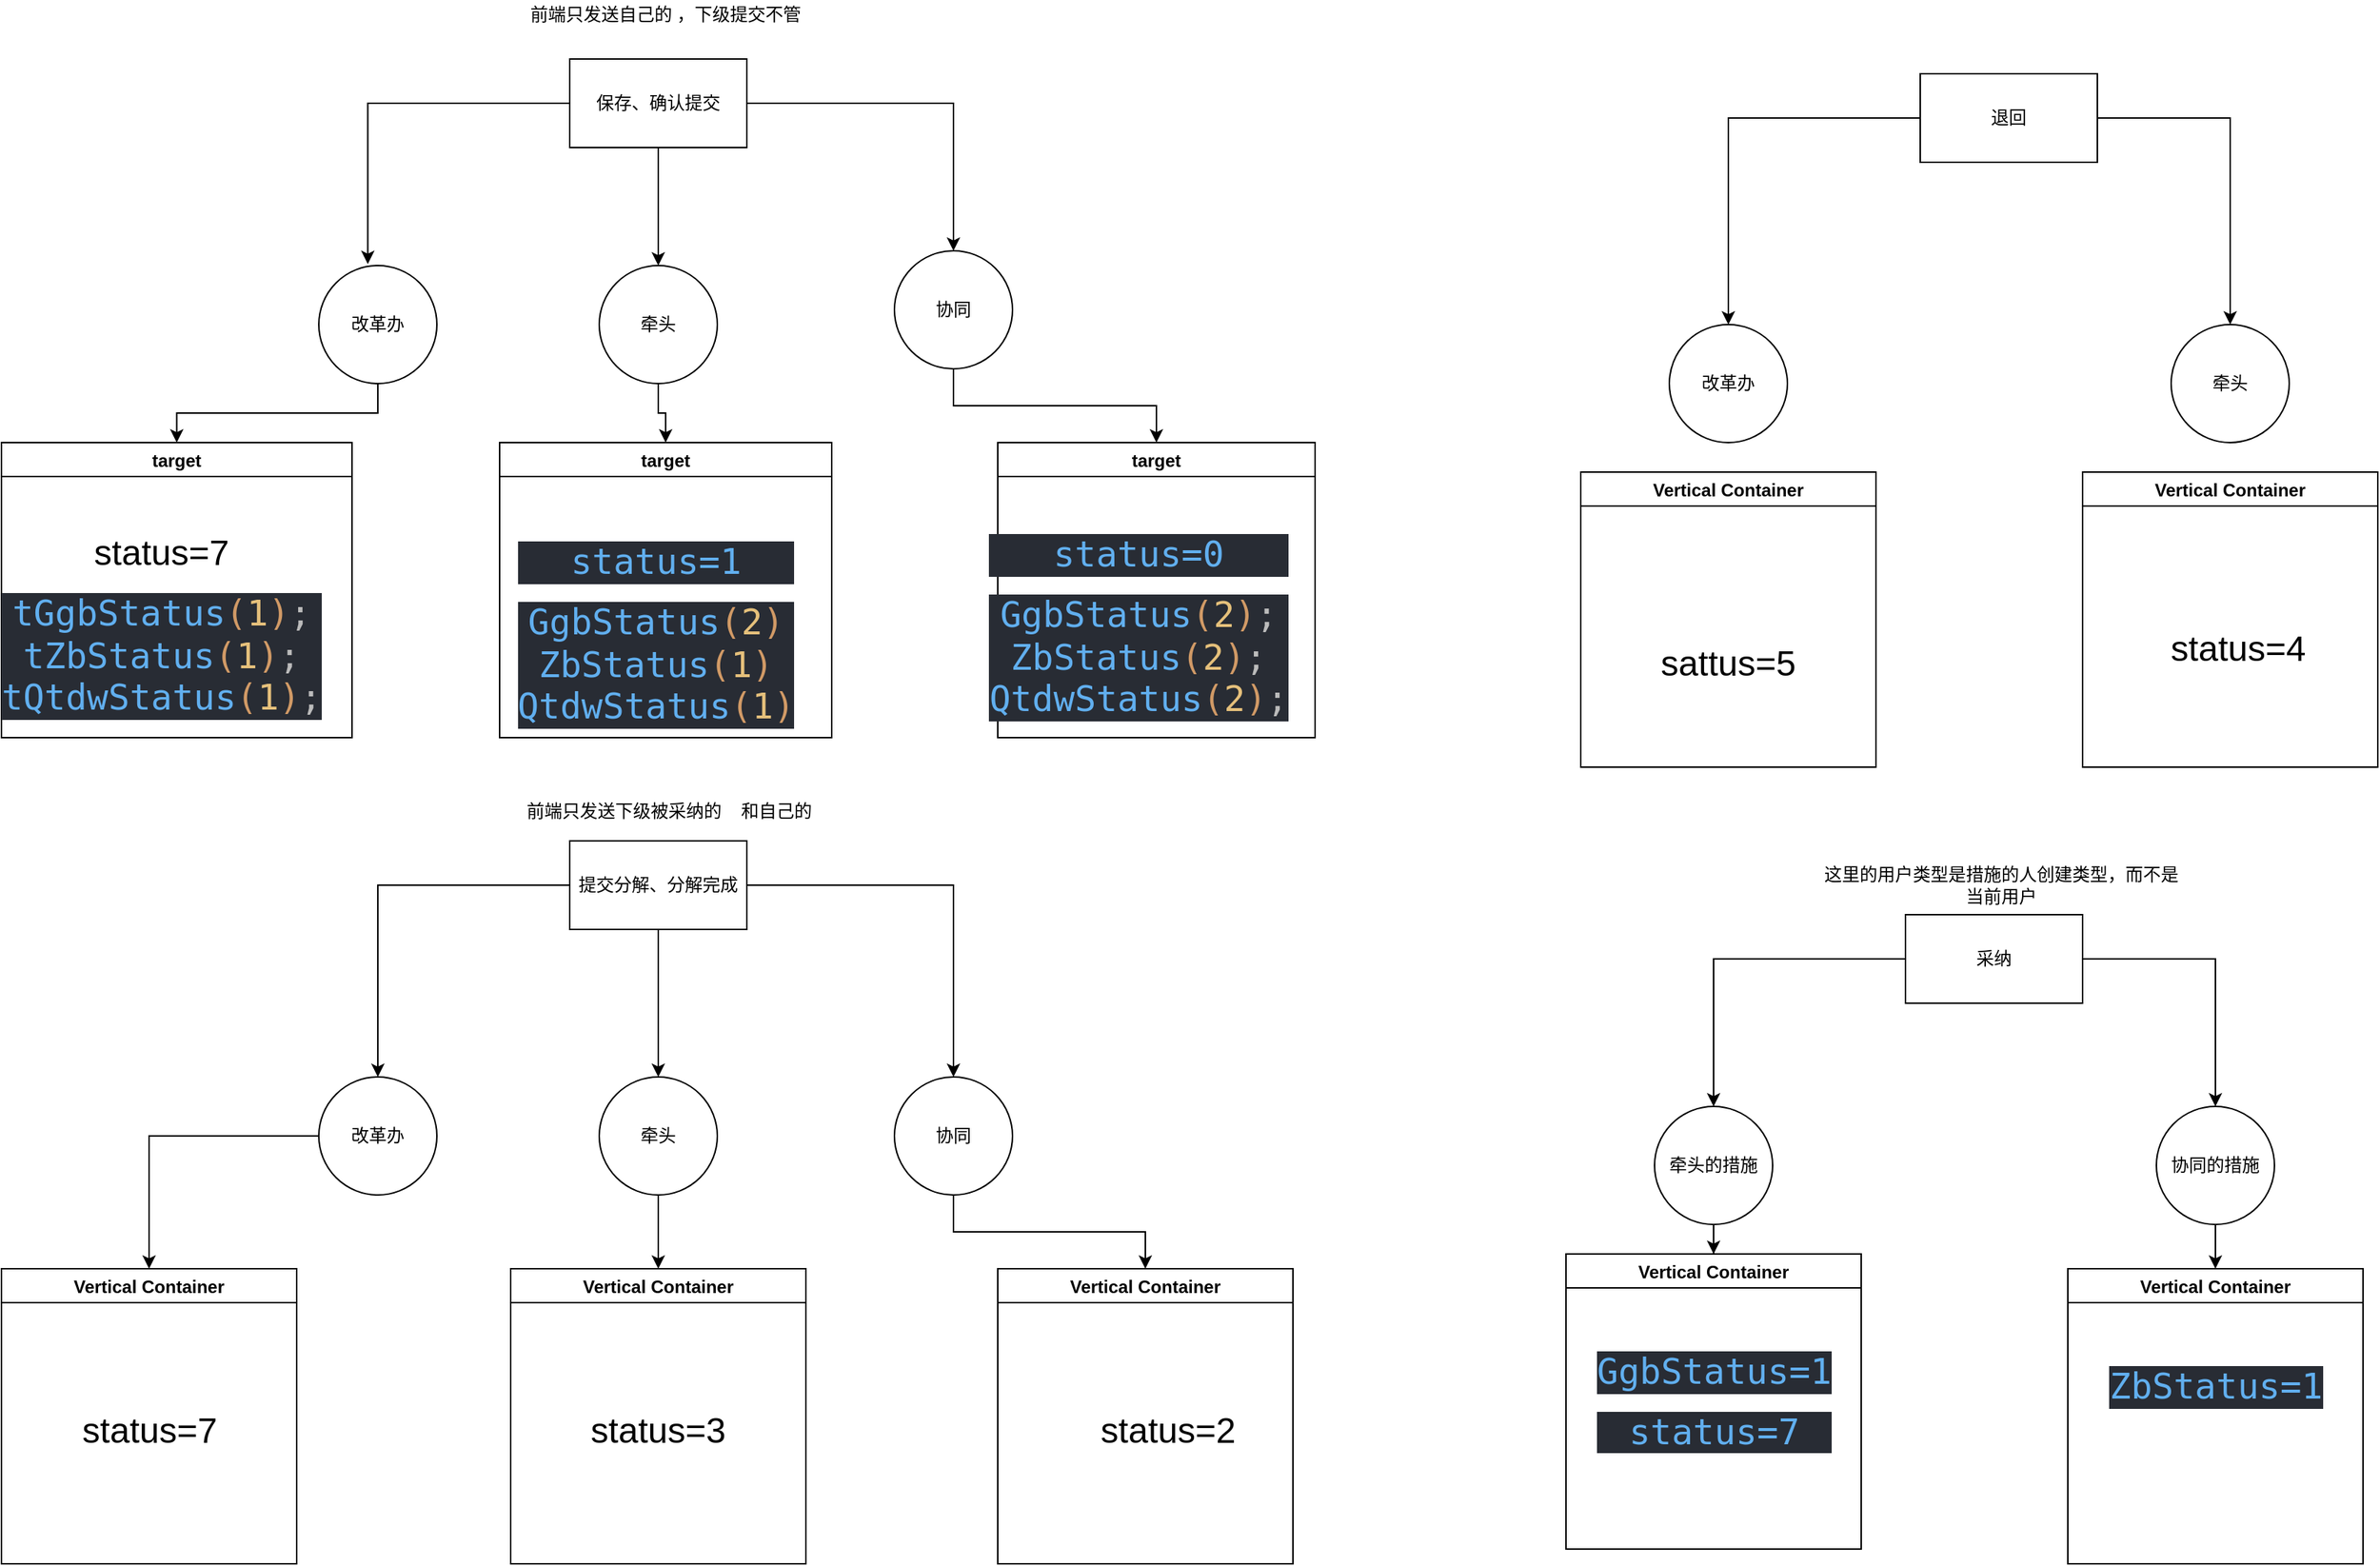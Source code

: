 <mxfile version="14.7.10" type="github">
  <diagram name="Page-1" id="2a216829-ef6e-dabb-86c1-c78162f3ba2b">
    <mxGraphModel dx="1955" dy="934" grid="1" gridSize="10" guides="1" tooltips="1" connect="1" arrows="1" fold="1" page="1" pageScale="1" pageWidth="850" pageHeight="1100" background="none" math="0" shadow="0">
      <root>
        <mxCell id="0" />
        <mxCell id="1" parent="0" />
        <mxCell id="88vDTYBA_JWGL3lznaFL-3" style="edgeStyle=orthogonalEdgeStyle;rounded=0;orthogonalLoop=1;jettySize=auto;html=1;entryX=0.5;entryY=0;entryDx=0;entryDy=0;" edge="1" parent="1" source="88vDTYBA_JWGL3lznaFL-1" target="88vDTYBA_JWGL3lznaFL-6">
          <mxGeometry relative="1" as="geometry">
            <mxPoint x="495" y="170" as="targetPoint" />
          </mxGeometry>
        </mxCell>
        <mxCell id="88vDTYBA_JWGL3lznaFL-4" style="edgeStyle=orthogonalEdgeStyle;rounded=0;orthogonalLoop=1;jettySize=auto;html=1;entryX=0.5;entryY=0;entryDx=0;entryDy=0;" edge="1" parent="1" source="88vDTYBA_JWGL3lznaFL-1" target="88vDTYBA_JWGL3lznaFL-7">
          <mxGeometry relative="1" as="geometry">
            <mxPoint x="555" y="170" as="targetPoint" />
          </mxGeometry>
        </mxCell>
        <mxCell id="88vDTYBA_JWGL3lznaFL-8" style="edgeStyle=orthogonalEdgeStyle;rounded=0;orthogonalLoop=1;jettySize=auto;html=1;entryX=0.415;entryY=-0.013;entryDx=0;entryDy=0;entryPerimeter=0;" edge="1" parent="1" source="88vDTYBA_JWGL3lznaFL-1" target="88vDTYBA_JWGL3lznaFL-5">
          <mxGeometry relative="1" as="geometry" />
        </mxCell>
        <mxCell id="88vDTYBA_JWGL3lznaFL-1" value="保存、确认提交" style="rounded=0;whiteSpace=wrap;html=1;" vertex="1" parent="1">
          <mxGeometry x="435" y="40" width="120" height="60" as="geometry" />
        </mxCell>
        <mxCell id="88vDTYBA_JWGL3lznaFL-13" style="edgeStyle=orthogonalEdgeStyle;rounded=0;orthogonalLoop=1;jettySize=auto;html=1;" edge="1" parent="1" source="88vDTYBA_JWGL3lznaFL-5" target="88vDTYBA_JWGL3lznaFL-10">
          <mxGeometry relative="1" as="geometry" />
        </mxCell>
        <mxCell id="88vDTYBA_JWGL3lznaFL-5" value="改革办" style="ellipse;whiteSpace=wrap;html=1;aspect=fixed;" vertex="1" parent="1">
          <mxGeometry x="265" y="180" width="80" height="80" as="geometry" />
        </mxCell>
        <mxCell id="88vDTYBA_JWGL3lznaFL-15" style="edgeStyle=orthogonalEdgeStyle;rounded=0;orthogonalLoop=1;jettySize=auto;html=1;entryX=0.5;entryY=0;entryDx=0;entryDy=0;" edge="1" parent="1" source="88vDTYBA_JWGL3lznaFL-6" target="88vDTYBA_JWGL3lznaFL-14">
          <mxGeometry relative="1" as="geometry" />
        </mxCell>
        <mxCell id="88vDTYBA_JWGL3lznaFL-6" value="牵头" style="ellipse;whiteSpace=wrap;html=1;aspect=fixed;" vertex="1" parent="1">
          <mxGeometry x="455" y="180" width="80" height="80" as="geometry" />
        </mxCell>
        <mxCell id="88vDTYBA_JWGL3lznaFL-20" style="edgeStyle=orthogonalEdgeStyle;rounded=0;orthogonalLoop=1;jettySize=auto;html=1;entryX=0.5;entryY=0;entryDx=0;entryDy=0;" edge="1" parent="1" source="88vDTYBA_JWGL3lznaFL-7" target="88vDTYBA_JWGL3lznaFL-19">
          <mxGeometry relative="1" as="geometry" />
        </mxCell>
        <mxCell id="88vDTYBA_JWGL3lznaFL-7" value="协同" style="ellipse;whiteSpace=wrap;html=1;aspect=fixed;" vertex="1" parent="1">
          <mxGeometry x="655" y="170" width="80" height="80" as="geometry" />
        </mxCell>
        <mxCell id="88vDTYBA_JWGL3lznaFL-10" value="target" style="swimlane;" vertex="1" parent="1">
          <mxGeometry x="50" y="300" width="237.5" height="200" as="geometry" />
        </mxCell>
        <mxCell id="88vDTYBA_JWGL3lznaFL-12" value="&lt;font style=&quot;font-size: 24px&quot;&gt;status=7&lt;br&gt;&lt;/font&gt;&lt;pre style=&quot;background-color: rgb(40 , 44 , 52) ; font-family: &amp;#34;jetbrains mono&amp;#34; , monospace&quot;&gt;&lt;pre style=&quot;font-family: &amp;#34;jetbrains mono&amp;#34; , monospace&quot;&gt;&lt;font style=&quot;font-size: 24px&quot;&gt;&lt;span style=&quot;color: rgb(97 , 175 , 239)&quot;&gt;tGgbStatus&lt;/span&gt;&lt;span style=&quot;color: rgb(209 , 154 , 102)&quot;&gt;(&lt;/span&gt;&lt;font color=&quot;#e5c07b&quot;&gt;1&lt;/font&gt;&lt;span style=&quot;color: rgb(209 , 154 , 102)&quot;&gt;)&lt;/span&gt;&lt;font color=&quot;#bbbbbb&quot;&gt;;&lt;br&gt;&lt;/font&gt;&lt;span style=&quot;color: rgb(97 , 175 , 239)&quot;&gt;tZbStatus&lt;/span&gt;&lt;span style=&quot;color: rgb(209 , 154 , 102)&quot;&gt;(&lt;/span&gt;&lt;font color=&quot;#e5c07b&quot;&gt;1&lt;/font&gt;&lt;span style=&quot;color: rgb(209 , 154 , 102)&quot;&gt;)&lt;/span&gt;&lt;font color=&quot;#bbbbbb&quot;&gt;;&lt;br&gt;&lt;/font&gt;&lt;span style=&quot;color: rgb(97 , 175 , 239)&quot;&gt;tQtdwStatus&lt;/span&gt;&lt;span style=&quot;color: rgb(209 , 154 , 102)&quot;&gt;(&lt;/span&gt;&lt;font color=&quot;#e5c07b&quot;&gt;1&lt;/font&gt;&lt;span style=&quot;color: rgb(209 , 154 , 102)&quot;&gt;)&lt;/span&gt;&lt;font color=&quot;#bbbbbb&quot;&gt;;&lt;/font&gt;&lt;/font&gt;&lt;/pre&gt;&lt;/pre&gt;" style="text;html=1;align=center;verticalAlign=middle;resizable=0;points=[];autosize=1;strokeColor=none;" vertex="1" parent="88vDTYBA_JWGL3lznaFL-10">
          <mxGeometry x="7.5" y="80" width="200" height="100" as="geometry" />
        </mxCell>
        <mxCell id="88vDTYBA_JWGL3lznaFL-11" value="前端只发送自己的 ，下级提交不管" style="text;html=1;strokeColor=none;fillColor=none;align=center;verticalAlign=middle;whiteSpace=wrap;rounded=0;" vertex="1" parent="1">
          <mxGeometry x="365" width="270" height="20" as="geometry" />
        </mxCell>
        <mxCell id="88vDTYBA_JWGL3lznaFL-14" value="target" style="swimlane;" vertex="1" parent="1">
          <mxGeometry x="387.5" y="300" width="225" height="200" as="geometry" />
        </mxCell>
        <mxCell id="88vDTYBA_JWGL3lznaFL-17" value="&lt;pre style=&quot;background-color: rgb(40 , 44 , 52) ; color: rgb(187 , 187 , 187) ; font-family: &amp;#34;jetbrains mono&amp;#34; , monospace&quot;&gt;&lt;span style=&quot;color: rgb(97 , 175 , 239)&quot;&gt;&lt;font style=&quot;font-size: 24px&quot;&gt;status=1&lt;/font&gt;&lt;/span&gt;&lt;/pre&gt;&lt;pre style=&quot;background-color: rgb(40 , 44 , 52) ; font-family: &amp;#34;jetbrains mono&amp;#34; , monospace&quot;&gt;&lt;font style=&quot;font-size: 24px&quot;&gt;&lt;span style=&quot;color: rgb(97 , 175 , 239)&quot;&gt;GgbStatus&lt;/span&gt;&lt;span style=&quot;color: rgb(209 , 154 , 102)&quot;&gt;(&lt;/span&gt;&lt;font color=&quot;#e5c07b&quot;&gt;2&lt;/font&gt;&lt;span style=&quot;color: rgb(209 , 154 , 102)&quot;&gt;)&lt;/span&gt;&lt;font color=&quot;#bbbbbb&quot;&gt;&lt;br&gt;&lt;/font&gt;&lt;span style=&quot;color: rgb(97 , 175 , 239)&quot;&gt;ZbStatus&lt;/span&gt;&lt;span style=&quot;color: rgb(209 , 154 , 102)&quot;&gt;(&lt;/span&gt;&lt;font color=&quot;#e5c07b&quot;&gt;1&lt;/font&gt;&lt;span style=&quot;color: rgb(209 , 154 , 102)&quot;&gt;)&lt;/span&gt;&lt;font color=&quot;#bbbbbb&quot;&gt;&lt;br&gt;&lt;/font&gt;&lt;span style=&quot;color: rgb(97 , 175 , 239)&quot;&gt;QtdwStatus&lt;/span&gt;&lt;span style=&quot;color: rgb(209 , 154 , 102)&quot;&gt;(&lt;/span&gt;&lt;font color=&quot;#e5c07b&quot;&gt;1&lt;/font&gt;&lt;span style=&quot;color: rgb(209 , 154 , 102)&quot;&gt;)&lt;/span&gt;&lt;/font&gt;&lt;/pre&gt;" style="text;html=1;align=center;verticalAlign=middle;resizable=0;points=[];autosize=1;strokeColor=none;" vertex="1" parent="88vDTYBA_JWGL3lznaFL-14">
          <mxGeometry x="20" y="70" width="170" height="120" as="geometry" />
        </mxCell>
        <mxCell id="88vDTYBA_JWGL3lznaFL-19" value="target" style="swimlane;startSize=23;" vertex="1" parent="1">
          <mxGeometry x="725" y="300" width="215" height="200" as="geometry" />
        </mxCell>
        <mxCell id="88vDTYBA_JWGL3lznaFL-21" value="&lt;pre style=&quot;background-color: rgb(40 , 44 , 52) ; color: rgb(187 , 187 , 187) ; font-family: &amp;#34;jetbrains mono&amp;#34; , monospace&quot;&gt;&lt;span style=&quot;color: rgb(97 , 175 , 239)&quot;&gt;&lt;font style=&quot;font-size: 24px&quot;&gt;status=0&lt;/font&gt;&lt;/span&gt;&lt;/pre&gt;&lt;pre style=&quot;background-color: rgb(40 , 44 , 52) ; font-family: &amp;#34;jetbrains mono&amp;#34; , monospace&quot;&gt;&lt;font style=&quot;font-size: 24px&quot;&gt;&lt;span style=&quot;color: rgb(97 , 175 , 239)&quot;&gt;GgbStatus&lt;/span&gt;&lt;span style=&quot;color: rgb(209 , 154 , 102)&quot;&gt;(&lt;/span&gt;&lt;font color=&quot;#e5c07b&quot;&gt;2&lt;/font&gt;&lt;span style=&quot;color: rgb(209 , 154 , 102)&quot;&gt;)&lt;/span&gt;&lt;font color=&quot;#bbbbbb&quot;&gt;;&lt;br&gt;&lt;/font&gt;&lt;span style=&quot;color: rgb(97 , 175 , 239)&quot;&gt;ZbStatus&lt;/span&gt;&lt;span style=&quot;color: rgb(209 , 154 , 102)&quot;&gt;(&lt;/span&gt;&lt;font color=&quot;#e5c07b&quot;&gt;2&lt;/font&gt;&lt;span style=&quot;color: rgb(209 , 154 , 102)&quot;&gt;)&lt;/span&gt;&lt;font color=&quot;#bbbbbb&quot;&gt;;&lt;br&gt;&lt;/font&gt;&lt;span style=&quot;color: rgb(97 , 175 , 239)&quot;&gt;QtdwStatus&lt;/span&gt;&lt;span style=&quot;color: rgb(209 , 154 , 102)&quot;&gt;(&lt;/span&gt;&lt;font color=&quot;#e5c07b&quot;&gt;2&lt;/font&gt;&lt;span style=&quot;color: rgb(209 , 154 , 102)&quot;&gt;)&lt;/span&gt;&lt;font color=&quot;#bbbbbb&quot;&gt;;&lt;/font&gt;&lt;/font&gt;&lt;/pre&gt;" style="text;html=1;align=center;verticalAlign=middle;resizable=0;points=[];autosize=1;strokeColor=none;" vertex="1" parent="88vDTYBA_JWGL3lznaFL-19">
          <mxGeometry x="5" y="65" width="180" height="120" as="geometry" />
        </mxCell>
        <mxCell id="88vDTYBA_JWGL3lznaFL-26" style="edgeStyle=orthogonalEdgeStyle;rounded=0;orthogonalLoop=1;jettySize=auto;html=1;entryX=0.5;entryY=0;entryDx=0;entryDy=0;" edge="1" parent="1" source="88vDTYBA_JWGL3lznaFL-22" target="88vDTYBA_JWGL3lznaFL-24">
          <mxGeometry relative="1" as="geometry" />
        </mxCell>
        <mxCell id="88vDTYBA_JWGL3lznaFL-27" style="edgeStyle=orthogonalEdgeStyle;rounded=0;orthogonalLoop=1;jettySize=auto;html=1;entryX=0.5;entryY=0;entryDx=0;entryDy=0;" edge="1" parent="1" source="88vDTYBA_JWGL3lznaFL-22" target="88vDTYBA_JWGL3lznaFL-23">
          <mxGeometry relative="1" as="geometry" />
        </mxCell>
        <mxCell id="88vDTYBA_JWGL3lznaFL-28" style="edgeStyle=orthogonalEdgeStyle;rounded=0;orthogonalLoop=1;jettySize=auto;html=1;entryX=0.5;entryY=0;entryDx=0;entryDy=0;" edge="1" parent="1" source="88vDTYBA_JWGL3lznaFL-22" target="88vDTYBA_JWGL3lznaFL-25">
          <mxGeometry relative="1" as="geometry">
            <mxPoint x="695" y="678" as="targetPoint" />
          </mxGeometry>
        </mxCell>
        <mxCell id="88vDTYBA_JWGL3lznaFL-22" value="提交分解、分解完成" style="rounded=0;whiteSpace=wrap;html=1;" vertex="1" parent="1">
          <mxGeometry x="435" y="570" width="120" height="60" as="geometry" />
        </mxCell>
        <mxCell id="88vDTYBA_JWGL3lznaFL-33" style="edgeStyle=orthogonalEdgeStyle;rounded=0;orthogonalLoop=1;jettySize=auto;html=1;" edge="1" parent="1" source="88vDTYBA_JWGL3lznaFL-23" target="88vDTYBA_JWGL3lznaFL-30">
          <mxGeometry relative="1" as="geometry" />
        </mxCell>
        <mxCell id="88vDTYBA_JWGL3lznaFL-23" value="改革办" style="ellipse;whiteSpace=wrap;html=1;aspect=fixed;" vertex="1" parent="1">
          <mxGeometry x="265" y="730" width="80" height="80" as="geometry" />
        </mxCell>
        <mxCell id="88vDTYBA_JWGL3lznaFL-34" style="edgeStyle=orthogonalEdgeStyle;rounded=0;orthogonalLoop=1;jettySize=auto;html=1;entryX=0.5;entryY=0;entryDx=0;entryDy=0;" edge="1" parent="1" source="88vDTYBA_JWGL3lznaFL-24" target="88vDTYBA_JWGL3lznaFL-31">
          <mxGeometry relative="1" as="geometry" />
        </mxCell>
        <mxCell id="88vDTYBA_JWGL3lznaFL-24" value="牵头" style="ellipse;whiteSpace=wrap;html=1;aspect=fixed;" vertex="1" parent="1">
          <mxGeometry x="455" y="730" width="80" height="80" as="geometry" />
        </mxCell>
        <mxCell id="88vDTYBA_JWGL3lznaFL-35" style="edgeStyle=orthogonalEdgeStyle;rounded=0;orthogonalLoop=1;jettySize=auto;html=1;entryX=0.5;entryY=0;entryDx=0;entryDy=0;" edge="1" parent="1" source="88vDTYBA_JWGL3lznaFL-25" target="88vDTYBA_JWGL3lznaFL-32">
          <mxGeometry relative="1" as="geometry" />
        </mxCell>
        <mxCell id="88vDTYBA_JWGL3lznaFL-25" value="协同" style="ellipse;whiteSpace=wrap;html=1;aspect=fixed;" vertex="1" parent="1">
          <mxGeometry x="655" y="730" width="80" height="80" as="geometry" />
        </mxCell>
        <mxCell id="88vDTYBA_JWGL3lznaFL-30" value="Vertical Container" style="swimlane;" vertex="1" parent="1">
          <mxGeometry x="50" y="860" width="200" height="200" as="geometry" />
        </mxCell>
        <mxCell id="88vDTYBA_JWGL3lznaFL-36" value="&lt;font style=&quot;font-size: 24px&quot;&gt;status=7&lt;/font&gt;" style="text;html=1;align=center;verticalAlign=middle;resizable=0;points=[];autosize=1;strokeColor=none;" vertex="1" parent="88vDTYBA_JWGL3lznaFL-30">
          <mxGeometry x="45" y="100" width="110" height="20" as="geometry" />
        </mxCell>
        <mxCell id="88vDTYBA_JWGL3lznaFL-31" value="Vertical Container" style="swimlane;" vertex="1" parent="1">
          <mxGeometry x="395" y="860" width="200" height="200" as="geometry" />
        </mxCell>
        <mxCell id="88vDTYBA_JWGL3lznaFL-37" value="&lt;font style=&quot;font-size: 24px&quot;&gt;status=3&lt;/font&gt;" style="text;html=1;strokeColor=none;fillColor=none;align=center;verticalAlign=middle;whiteSpace=wrap;rounded=0;" vertex="1" parent="88vDTYBA_JWGL3lznaFL-31">
          <mxGeometry x="80" y="100" width="40" height="20" as="geometry" />
        </mxCell>
        <mxCell id="88vDTYBA_JWGL3lznaFL-32" value="Vertical Container" style="swimlane;" vertex="1" parent="1">
          <mxGeometry x="725" y="860" width="200" height="200" as="geometry" />
        </mxCell>
        <mxCell id="88vDTYBA_JWGL3lznaFL-38" value="&lt;font style=&quot;font-size: 24px&quot;&gt;status=2&lt;/font&gt;" style="text;html=1;align=center;verticalAlign=middle;resizable=0;points=[];autosize=1;strokeColor=none;" vertex="1" parent="1">
          <mxGeometry x="785" y="960" width="110" height="20" as="geometry" />
        </mxCell>
        <mxCell id="88vDTYBA_JWGL3lznaFL-41" style="edgeStyle=orthogonalEdgeStyle;rounded=0;orthogonalLoop=1;jettySize=auto;html=1;entryX=0.5;entryY=0;entryDx=0;entryDy=0;" edge="1" parent="1" source="88vDTYBA_JWGL3lznaFL-40" target="88vDTYBA_JWGL3lznaFL-45">
          <mxGeometry relative="1" as="geometry">
            <mxPoint x="1410" y="170" as="targetPoint" />
          </mxGeometry>
        </mxCell>
        <mxCell id="88vDTYBA_JWGL3lznaFL-47" style="edgeStyle=orthogonalEdgeStyle;rounded=0;orthogonalLoop=1;jettySize=auto;html=1;entryX=0.5;entryY=0;entryDx=0;entryDy=0;" edge="1" parent="1" source="88vDTYBA_JWGL3lznaFL-40" target="88vDTYBA_JWGL3lznaFL-44">
          <mxGeometry relative="1" as="geometry" />
        </mxCell>
        <mxCell id="88vDTYBA_JWGL3lznaFL-40" value="退回" style="rounded=0;whiteSpace=wrap;html=1;" vertex="1" parent="1">
          <mxGeometry x="1350" y="50" width="120" height="60" as="geometry" />
        </mxCell>
        <mxCell id="88vDTYBA_JWGL3lznaFL-44" value="改革办" style="ellipse;whiteSpace=wrap;html=1;aspect=fixed;" vertex="1" parent="1">
          <mxGeometry x="1180" y="220" width="80" height="80" as="geometry" />
        </mxCell>
        <mxCell id="88vDTYBA_JWGL3lznaFL-45" value="牵头" style="ellipse;whiteSpace=wrap;html=1;aspect=fixed;" vertex="1" parent="1">
          <mxGeometry x="1520" y="220" width="80" height="80" as="geometry" />
        </mxCell>
        <mxCell id="88vDTYBA_JWGL3lznaFL-53" value="Vertical Container" style="swimlane;" vertex="1" parent="1">
          <mxGeometry x="1120" y="320" width="200" height="200" as="geometry" />
        </mxCell>
        <mxCell id="88vDTYBA_JWGL3lznaFL-55" value="&lt;font style=&quot;font-size: 24px&quot;&gt;sattus=5&lt;/font&gt;" style="text;html=1;strokeColor=none;fillColor=none;align=center;verticalAlign=middle;whiteSpace=wrap;rounded=0;" vertex="1" parent="88vDTYBA_JWGL3lznaFL-53">
          <mxGeometry x="80" y="120" width="40" height="20" as="geometry" />
        </mxCell>
        <mxCell id="88vDTYBA_JWGL3lznaFL-54" value="Vertical Container" style="swimlane;" vertex="1" parent="1">
          <mxGeometry x="1460" y="320" width="200" height="200" as="geometry" />
        </mxCell>
        <mxCell id="88vDTYBA_JWGL3lznaFL-56" value="&lt;font style=&quot;font-size: 24px&quot;&gt;status=4&lt;/font&gt;" style="text;html=1;align=center;verticalAlign=middle;resizable=0;points=[];autosize=1;strokeColor=none;" vertex="1" parent="1">
          <mxGeometry x="1510" y="430" width="110" height="20" as="geometry" />
        </mxCell>
        <mxCell id="88vDTYBA_JWGL3lznaFL-57" value="前端只发送下级被采纳的&amp;nbsp; &amp;nbsp; 和自己的" style="text;html=1;strokeColor=none;fillColor=none;align=center;verticalAlign=middle;whiteSpace=wrap;rounded=0;" vertex="1" parent="1">
          <mxGeometry x="350" y="540" width="305" height="20" as="geometry" />
        </mxCell>
        <mxCell id="88vDTYBA_JWGL3lznaFL-63" style="edgeStyle=orthogonalEdgeStyle;rounded=0;orthogonalLoop=1;jettySize=auto;html=1;entryX=0.5;entryY=0;entryDx=0;entryDy=0;" edge="1" parent="1" source="88vDTYBA_JWGL3lznaFL-58" target="88vDTYBA_JWGL3lznaFL-60">
          <mxGeometry relative="1" as="geometry" />
        </mxCell>
        <mxCell id="88vDTYBA_JWGL3lznaFL-64" style="edgeStyle=orthogonalEdgeStyle;rounded=0;orthogonalLoop=1;jettySize=auto;html=1;entryX=0.5;entryY=0;entryDx=0;entryDy=0;" edge="1" parent="1" source="88vDTYBA_JWGL3lznaFL-58" target="88vDTYBA_JWGL3lznaFL-61">
          <mxGeometry relative="1" as="geometry" />
        </mxCell>
        <mxCell id="88vDTYBA_JWGL3lznaFL-58" value="采纳" style="rounded=0;whiteSpace=wrap;html=1;" vertex="1" parent="1">
          <mxGeometry x="1340" y="620" width="120" height="60" as="geometry" />
        </mxCell>
        <mxCell id="88vDTYBA_JWGL3lznaFL-69" style="edgeStyle=orthogonalEdgeStyle;rounded=0;orthogonalLoop=1;jettySize=auto;html=1;entryX=0.5;entryY=0;entryDx=0;entryDy=0;" edge="1" parent="1" source="88vDTYBA_JWGL3lznaFL-60" target="88vDTYBA_JWGL3lznaFL-65">
          <mxGeometry relative="1" as="geometry" />
        </mxCell>
        <mxCell id="88vDTYBA_JWGL3lznaFL-60" value="牵头的措施" style="ellipse;whiteSpace=wrap;html=1;aspect=fixed;" vertex="1" parent="1">
          <mxGeometry x="1170" y="750" width="80" height="80" as="geometry" />
        </mxCell>
        <mxCell id="88vDTYBA_JWGL3lznaFL-67" style="edgeStyle=orthogonalEdgeStyle;rounded=0;orthogonalLoop=1;jettySize=auto;html=1;entryX=0.5;entryY=0;entryDx=0;entryDy=0;" edge="1" parent="1" source="88vDTYBA_JWGL3lznaFL-61" target="88vDTYBA_JWGL3lznaFL-68">
          <mxGeometry relative="1" as="geometry">
            <mxPoint x="1550" y="860" as="targetPoint" />
          </mxGeometry>
        </mxCell>
        <mxCell id="88vDTYBA_JWGL3lznaFL-61" value="协同的措施" style="ellipse;whiteSpace=wrap;html=1;aspect=fixed;" vertex="1" parent="1">
          <mxGeometry x="1510" y="750" width="80" height="80" as="geometry" />
        </mxCell>
        <mxCell id="88vDTYBA_JWGL3lznaFL-62" value="这里的用户类型是措施的人创建类型，而不是当前用户" style="text;html=1;strokeColor=none;fillColor=none;align=center;verticalAlign=middle;whiteSpace=wrap;rounded=0;" vertex="1" parent="1">
          <mxGeometry x="1279" y="590" width="252" height="20" as="geometry" />
        </mxCell>
        <mxCell id="88vDTYBA_JWGL3lznaFL-65" value="Vertical Container" style="swimlane;" vertex="1" parent="1">
          <mxGeometry x="1110" y="850" width="200" height="200" as="geometry" />
        </mxCell>
        <mxCell id="88vDTYBA_JWGL3lznaFL-66" value="&lt;pre style=&quot;background-color: rgb(40 , 44 , 52) ; color: rgb(187 , 187 , 187) ; font-family: &amp;#34;jetbrains mono&amp;#34; , monospace&quot;&gt;&lt;span style=&quot;color: rgb(97 , 175 , 239)&quot;&gt;&lt;font style=&quot;font-size: 24px&quot;&gt;GgbStatus=1&lt;/font&gt;&lt;/span&gt;&lt;/pre&gt;&lt;pre style=&quot;background-color: rgb(40 , 44 , 52) ; color: rgb(187 , 187 , 187) ; font-family: &amp;#34;jetbrains mono&amp;#34; , monospace&quot;&gt;&lt;span style=&quot;color: rgb(97 , 175 , 239)&quot;&gt;&lt;font style=&quot;font-size: 24px&quot;&gt;status=7&lt;/font&gt;&lt;/span&gt;&lt;/pre&gt;" style="text;html=1;align=center;verticalAlign=middle;resizable=0;points=[];autosize=1;strokeColor=none;" vertex="1" parent="1">
          <mxGeometry x="1135" y="910" width="150" height="80" as="geometry" />
        </mxCell>
        <mxCell id="88vDTYBA_JWGL3lznaFL-68" value="Vertical Container" style="swimlane;" vertex="1" parent="1">
          <mxGeometry x="1450" y="860" width="200" height="200" as="geometry" />
        </mxCell>
        <mxCell id="88vDTYBA_JWGL3lznaFL-70" value="&lt;pre style=&quot;background-color: rgb(40 , 44 , 52) ; color: rgb(187 , 187 , 187) ; font-family: &amp;#34;jetbrains mono&amp;#34; , monospace&quot;&gt;&lt;span style=&quot;color: rgb(97 , 175 , 239)&quot;&gt;&lt;font style=&quot;font-size: 24px&quot;&gt;ZbStatus=1&lt;/font&gt;&lt;/span&gt;&lt;/pre&gt;" style="text;html=1;align=center;verticalAlign=middle;resizable=0;points=[];autosize=1;strokeColor=none;" vertex="1" parent="1">
          <mxGeometry x="1480" y="915" width="140" height="50" as="geometry" />
        </mxCell>
      </root>
    </mxGraphModel>
  </diagram>
</mxfile>
